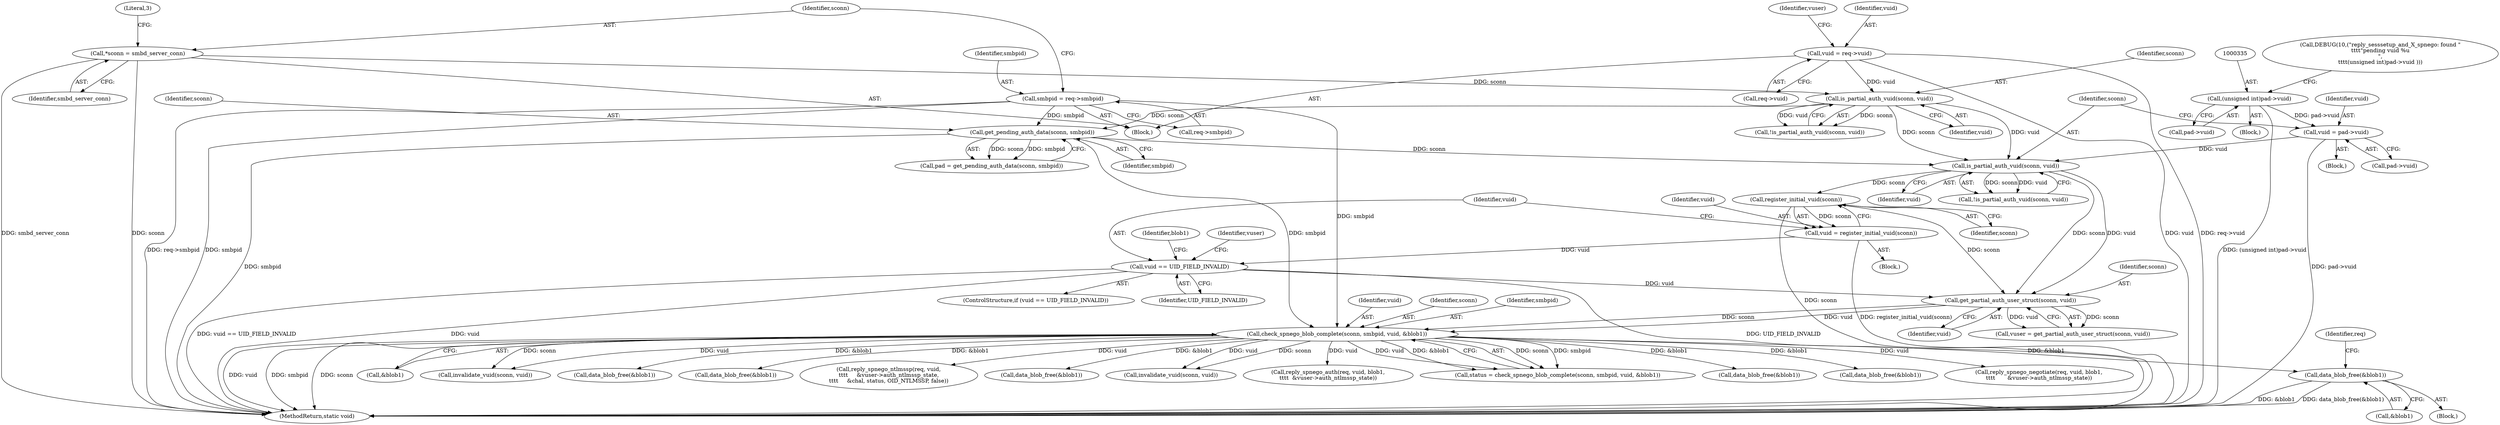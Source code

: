 digraph "0_samba_9280051bfba337458722fb157f3082f93cbd9f2b@API" {
"1000400" [label="(Call,data_blob_free(&blob1))"];
"1000380" [label="(Call,check_spnego_blob_complete(sconn, smbpid, vuid, &blob1))"];
"1000369" [label="(Call,get_partial_auth_user_struct(sconn, vuid))"];
"1000352" [label="(Call,register_initial_vuid(sconn))"];
"1000346" [label="(Call,is_partial_auth_vuid(sconn, vuid))"];
"1000317" [label="(Call,is_partial_auth_vuid(sconn, vuid))"];
"1000161" [label="(Call,*sconn = smbd_server_conn)"];
"1000141" [label="(Call,vuid = req->vuid)"];
"1000324" [label="(Call,get_pending_auth_data(sconn, smbpid))"];
"1000155" [label="(Call,smbpid = req->smbpid)"];
"1000339" [label="(Call,vuid = pad->vuid)"];
"1000334" [label="(Call,(unsigned int)pad->vuid)"];
"1000355" [label="(Call,vuid == UID_FIELD_INVALID)"];
"1000350" [label="(Call,vuid = register_initial_vuid(sconn))"];
"1000361" [label="(Identifier,blob1)"];
"1000143" [label="(Call,req->vuid)"];
"1000400" [label="(Call,data_blob_free(&blob1))"];
"1000161" [label="(Call,*sconn = smbd_server_conn)"];
"1000330" [label="(Call,DEBUG(10,(\"reply_sesssetup_and_X_spnego: found \"\n\t\t\t\t\"pending vuid %u\n\",\n\t\t\t\t(unsigned int)pad->vuid )))"];
"1000532" [label="(MethodReturn,static void)"];
"1000336" [label="(Call,pad->vuid)"];
"1000440" [label="(Call,reply_spnego_auth(req, vuid, blob1,\n\t\t\t\t  &vuser->auth_ntlmssp_state))"];
"1000378" [label="(Call,status = check_spnego_blob_complete(sconn, smbpid, vuid, &blob1))"];
"1000156" [label="(Identifier,smbpid)"];
"1000348" [label="(Identifier,vuid)"];
"1000329" [label="(Block,)"];
"1000141" [label="(Call,vuid = req->vuid)"];
"1000324" [label="(Call,get_pending_auth_data(sconn, smbpid))"];
"1000367" [label="(Call,vuser = get_partial_auth_user_struct(sconn, vuid))"];
"1000525" [label="(Call,data_blob_free(&blob1))"];
"1000368" [label="(Identifier,vuser)"];
"1000390" [label="(Block,)"];
"1000383" [label="(Identifier,vuid)"];
"1000155" [label="(Call,smbpid = req->smbpid)"];
"1000380" [label="(Call,check_spnego_blob_complete(sconn, smbpid, vuid, &blob1))"];
"1000381" [label="(Identifier,sconn)"];
"1000354" [label="(ControlStructure,if (vuid == UID_FIELD_INVALID))"];
"1000503" [label="(Call,data_blob_free(&blob1))"];
"1000142" [label="(Identifier,vuid)"];
"1000357" [label="(Identifier,UID_FIELD_INVALID)"];
"1000162" [label="(Identifier,sconn)"];
"1000418" [label="(Call,reply_spnego_negotiate(req, vuid, blob1,\n\t\t\t\t       &vuser->auth_ntlmssp_state))"];
"1000369" [label="(Call,get_partial_auth_user_struct(sconn, vuid))"];
"1000157" [label="(Call,req->smbpid)"];
"1000397" [label="(Call,invalidate_vuid(sconn, vuid))"];
"1000341" [label="(Call,pad->vuid)"];
"1000345" [label="(Call,!is_partial_auth_vuid(sconn, vuid))"];
"1000117" [label="(Block,)"];
"1000318" [label="(Identifier,sconn)"];
"1000370" [label="(Identifier,sconn)"];
"1000382" [label="(Identifier,smbpid)"];
"1000384" [label="(Call,&blob1)"];
"1000351" [label="(Identifier,vuid)"];
"1000356" [label="(Identifier,vuid)"];
"1000332" [label="(Block,)"];
"1000352" [label="(Call,register_initial_vuid(sconn))"];
"1000326" [label="(Identifier,smbpid)"];
"1000483" [label="(Call,invalidate_vuid(sconn, vuid))"];
"1000371" [label="(Identifier,vuid)"];
"1000346" [label="(Call,is_partial_auth_vuid(sconn, vuid))"];
"1000319" [label="(Identifier,vuid)"];
"1000148" [label="(Identifier,vuser)"];
"1000349" [label="(Block,)"];
"1000163" [label="(Identifier,smbd_server_conn)"];
"1000350" [label="(Call,vuid = register_initial_vuid(sconn))"];
"1000340" [label="(Identifier,vuid)"];
"1000325" [label="(Identifier,sconn)"];
"1000334" [label="(Call,(unsigned int)pad->vuid)"];
"1000401" [label="(Call,&blob1)"];
"1000448" [label="(Call,data_blob_free(&blob1))"];
"1000355" [label="(Call,vuid == UID_FIELD_INVALID)"];
"1000317" [label="(Call,is_partial_auth_vuid(sconn, vuid))"];
"1000426" [label="(Call,data_blob_free(&blob1))"];
"1000506" [label="(Call,reply_spnego_ntlmssp(req, vuid,\n\t\t\t\t     &vuser->auth_ntlmssp_state,\n\t\t\t\t     &chal, status, OID_NTLMSSP, false))"];
"1000404" [label="(Identifier,req)"];
"1000486" [label="(Call,data_blob_free(&blob1))"];
"1000353" [label="(Identifier,sconn)"];
"1000316" [label="(Call,!is_partial_auth_vuid(sconn, vuid))"];
"1000322" [label="(Call,pad = get_pending_auth_data(sconn, smbpid))"];
"1000339" [label="(Call,vuid = pad->vuid)"];
"1000165" [label="(Literal,3)"];
"1000347" [label="(Identifier,sconn)"];
"1000400" -> "1000390"  [label="AST: "];
"1000400" -> "1000401"  [label="CFG: "];
"1000401" -> "1000400"  [label="AST: "];
"1000404" -> "1000400"  [label="CFG: "];
"1000400" -> "1000532"  [label="DDG: &blob1"];
"1000400" -> "1000532"  [label="DDG: data_blob_free(&blob1)"];
"1000380" -> "1000400"  [label="DDG: &blob1"];
"1000380" -> "1000378"  [label="AST: "];
"1000380" -> "1000384"  [label="CFG: "];
"1000381" -> "1000380"  [label="AST: "];
"1000382" -> "1000380"  [label="AST: "];
"1000383" -> "1000380"  [label="AST: "];
"1000384" -> "1000380"  [label="AST: "];
"1000378" -> "1000380"  [label="CFG: "];
"1000380" -> "1000532"  [label="DDG: vuid"];
"1000380" -> "1000532"  [label="DDG: smbpid"];
"1000380" -> "1000532"  [label="DDG: sconn"];
"1000380" -> "1000378"  [label="DDG: sconn"];
"1000380" -> "1000378"  [label="DDG: smbpid"];
"1000380" -> "1000378"  [label="DDG: vuid"];
"1000380" -> "1000378"  [label="DDG: &blob1"];
"1000369" -> "1000380"  [label="DDG: sconn"];
"1000369" -> "1000380"  [label="DDG: vuid"];
"1000324" -> "1000380"  [label="DDG: smbpid"];
"1000155" -> "1000380"  [label="DDG: smbpid"];
"1000380" -> "1000397"  [label="DDG: sconn"];
"1000380" -> "1000397"  [label="DDG: vuid"];
"1000380" -> "1000418"  [label="DDG: vuid"];
"1000380" -> "1000426"  [label="DDG: &blob1"];
"1000380" -> "1000440"  [label="DDG: vuid"];
"1000380" -> "1000448"  [label="DDG: &blob1"];
"1000380" -> "1000483"  [label="DDG: sconn"];
"1000380" -> "1000483"  [label="DDG: vuid"];
"1000380" -> "1000486"  [label="DDG: &blob1"];
"1000380" -> "1000503"  [label="DDG: &blob1"];
"1000380" -> "1000506"  [label="DDG: vuid"];
"1000380" -> "1000525"  [label="DDG: &blob1"];
"1000369" -> "1000367"  [label="AST: "];
"1000369" -> "1000371"  [label="CFG: "];
"1000370" -> "1000369"  [label="AST: "];
"1000371" -> "1000369"  [label="AST: "];
"1000367" -> "1000369"  [label="CFG: "];
"1000369" -> "1000367"  [label="DDG: sconn"];
"1000369" -> "1000367"  [label="DDG: vuid"];
"1000352" -> "1000369"  [label="DDG: sconn"];
"1000346" -> "1000369"  [label="DDG: sconn"];
"1000346" -> "1000369"  [label="DDG: vuid"];
"1000355" -> "1000369"  [label="DDG: vuid"];
"1000352" -> "1000350"  [label="AST: "];
"1000352" -> "1000353"  [label="CFG: "];
"1000353" -> "1000352"  [label="AST: "];
"1000350" -> "1000352"  [label="CFG: "];
"1000352" -> "1000532"  [label="DDG: sconn"];
"1000352" -> "1000350"  [label="DDG: sconn"];
"1000346" -> "1000352"  [label="DDG: sconn"];
"1000346" -> "1000345"  [label="AST: "];
"1000346" -> "1000348"  [label="CFG: "];
"1000347" -> "1000346"  [label="AST: "];
"1000348" -> "1000346"  [label="AST: "];
"1000345" -> "1000346"  [label="CFG: "];
"1000346" -> "1000345"  [label="DDG: sconn"];
"1000346" -> "1000345"  [label="DDG: vuid"];
"1000317" -> "1000346"  [label="DDG: sconn"];
"1000317" -> "1000346"  [label="DDG: vuid"];
"1000324" -> "1000346"  [label="DDG: sconn"];
"1000339" -> "1000346"  [label="DDG: vuid"];
"1000317" -> "1000316"  [label="AST: "];
"1000317" -> "1000319"  [label="CFG: "];
"1000318" -> "1000317"  [label="AST: "];
"1000319" -> "1000317"  [label="AST: "];
"1000316" -> "1000317"  [label="CFG: "];
"1000317" -> "1000316"  [label="DDG: sconn"];
"1000317" -> "1000316"  [label="DDG: vuid"];
"1000161" -> "1000317"  [label="DDG: sconn"];
"1000141" -> "1000317"  [label="DDG: vuid"];
"1000317" -> "1000324"  [label="DDG: sconn"];
"1000161" -> "1000117"  [label="AST: "];
"1000161" -> "1000163"  [label="CFG: "];
"1000162" -> "1000161"  [label="AST: "];
"1000163" -> "1000161"  [label="AST: "];
"1000165" -> "1000161"  [label="CFG: "];
"1000161" -> "1000532"  [label="DDG: smbd_server_conn"];
"1000161" -> "1000532"  [label="DDG: sconn"];
"1000141" -> "1000117"  [label="AST: "];
"1000141" -> "1000143"  [label="CFG: "];
"1000142" -> "1000141"  [label="AST: "];
"1000143" -> "1000141"  [label="AST: "];
"1000148" -> "1000141"  [label="CFG: "];
"1000141" -> "1000532"  [label="DDG: vuid"];
"1000141" -> "1000532"  [label="DDG: req->vuid"];
"1000324" -> "1000322"  [label="AST: "];
"1000324" -> "1000326"  [label="CFG: "];
"1000325" -> "1000324"  [label="AST: "];
"1000326" -> "1000324"  [label="AST: "];
"1000322" -> "1000324"  [label="CFG: "];
"1000324" -> "1000532"  [label="DDG: smbpid"];
"1000324" -> "1000322"  [label="DDG: sconn"];
"1000324" -> "1000322"  [label="DDG: smbpid"];
"1000155" -> "1000324"  [label="DDG: smbpid"];
"1000155" -> "1000117"  [label="AST: "];
"1000155" -> "1000157"  [label="CFG: "];
"1000156" -> "1000155"  [label="AST: "];
"1000157" -> "1000155"  [label="AST: "];
"1000162" -> "1000155"  [label="CFG: "];
"1000155" -> "1000532"  [label="DDG: req->smbpid"];
"1000155" -> "1000532"  [label="DDG: smbpid"];
"1000339" -> "1000329"  [label="AST: "];
"1000339" -> "1000341"  [label="CFG: "];
"1000340" -> "1000339"  [label="AST: "];
"1000341" -> "1000339"  [label="AST: "];
"1000347" -> "1000339"  [label="CFG: "];
"1000339" -> "1000532"  [label="DDG: pad->vuid"];
"1000334" -> "1000339"  [label="DDG: pad->vuid"];
"1000334" -> "1000332"  [label="AST: "];
"1000334" -> "1000336"  [label="CFG: "];
"1000335" -> "1000334"  [label="AST: "];
"1000336" -> "1000334"  [label="AST: "];
"1000330" -> "1000334"  [label="CFG: "];
"1000334" -> "1000532"  [label="DDG: (unsigned int)pad->vuid"];
"1000355" -> "1000354"  [label="AST: "];
"1000355" -> "1000357"  [label="CFG: "];
"1000356" -> "1000355"  [label="AST: "];
"1000357" -> "1000355"  [label="AST: "];
"1000361" -> "1000355"  [label="CFG: "];
"1000368" -> "1000355"  [label="CFG: "];
"1000355" -> "1000532"  [label="DDG: vuid"];
"1000355" -> "1000532"  [label="DDG: UID_FIELD_INVALID"];
"1000355" -> "1000532"  [label="DDG: vuid == UID_FIELD_INVALID"];
"1000350" -> "1000355"  [label="DDG: vuid"];
"1000350" -> "1000349"  [label="AST: "];
"1000351" -> "1000350"  [label="AST: "];
"1000356" -> "1000350"  [label="CFG: "];
"1000350" -> "1000532"  [label="DDG: register_initial_vuid(sconn)"];
}
